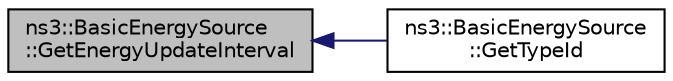 digraph "ns3::BasicEnergySource::GetEnergyUpdateInterval"
{
  edge [fontname="Helvetica",fontsize="10",labelfontname="Helvetica",labelfontsize="10"];
  node [fontname="Helvetica",fontsize="10",shape=record];
  rankdir="LR";
  Node1 [label="ns3::BasicEnergySource\l::GetEnergyUpdateInterval",height=0.2,width=0.4,color="black", fillcolor="grey75", style="filled", fontcolor="black"];
  Node1 -> Node2 [dir="back",color="midnightblue",fontsize="10",style="solid"];
  Node2 [label="ns3::BasicEnergySource\l::GetTypeId",height=0.2,width=0.4,color="black", fillcolor="white", style="filled",URL="$d1/db4/classns3_1_1BasicEnergySource.html#aa8c6107bebcb44214d0aa99ca5aa842e"];
}
